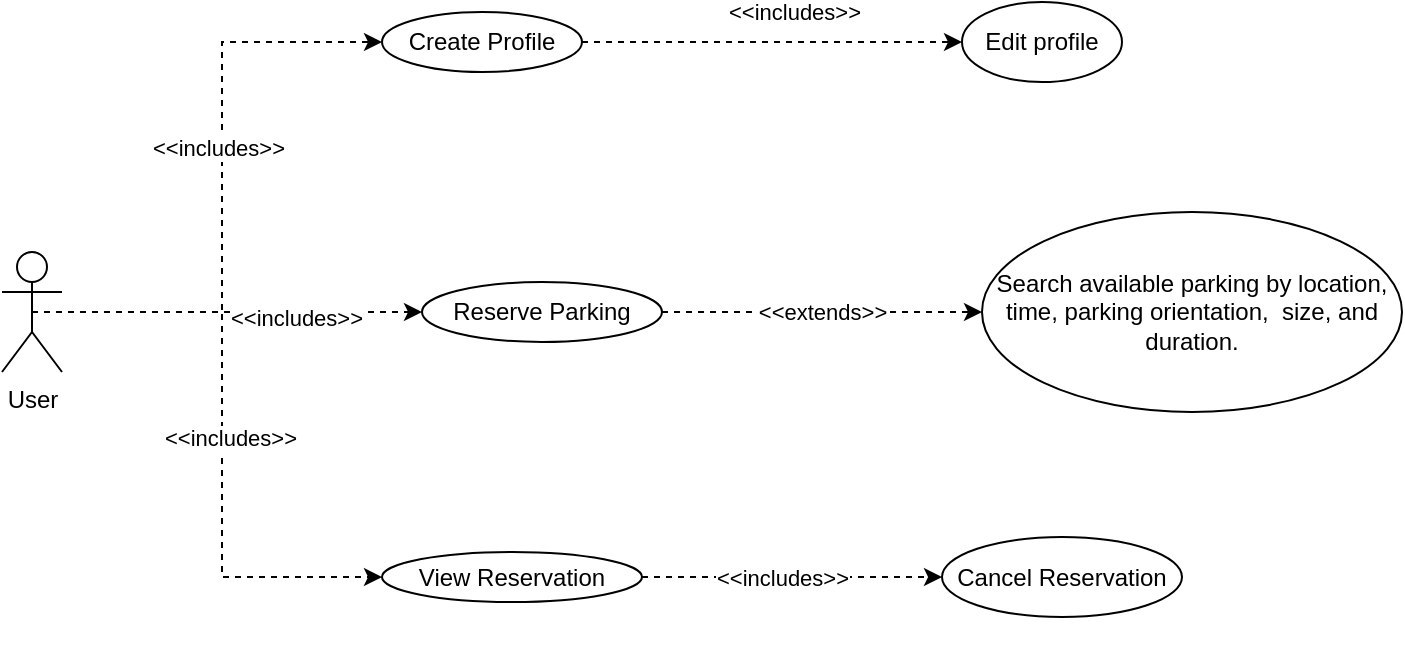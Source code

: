 <mxfile version="14.2.7" type="device"><diagram name="Page-1" id="9f46799a-70d6-7492-0946-bef42562c5a5"><mxGraphModel dx="976" dy="588" grid="1" gridSize="10" guides="1" tooltips="1" connect="1" arrows="1" fold="1" page="1" pageScale="1" pageWidth="1100" pageHeight="850" background="#ffffff" math="0" shadow="0"><root><mxCell id="0"/><mxCell id="1" parent="0"/><mxCell id="d_Lfod0gns1nyRa-H4RZ-13" style="edgeStyle=orthogonalEdgeStyle;rounded=0;orthogonalLoop=1;jettySize=auto;html=1;exitX=0.5;exitY=0.5;exitDx=0;exitDy=0;exitPerimeter=0;entryX=0;entryY=0.5;entryDx=0;entryDy=0;dashed=1;" edge="1" parent="1" source="d_Lfod0gns1nyRa-H4RZ-4" target="d_Lfod0gns1nyRa-H4RZ-7"><mxGeometry relative="1" as="geometry"/></mxCell><mxCell id="d_Lfod0gns1nyRa-H4RZ-23" value="&amp;lt;&amp;lt;includes&amp;gt;&amp;gt;" style="edgeLabel;html=1;align=center;verticalAlign=middle;resizable=0;points=[];" vertex="1" connectable="0" parent="d_Lfod0gns1nyRa-H4RZ-13"><mxGeometry x="0.144" y="2" relative="1" as="geometry"><mxPoint as="offset"/></mxGeometry></mxCell><mxCell id="d_Lfod0gns1nyRa-H4RZ-14" style="edgeStyle=orthogonalEdgeStyle;rounded=0;orthogonalLoop=1;jettySize=auto;html=1;exitX=0.5;exitY=0.5;exitDx=0;exitDy=0;exitPerimeter=0;entryX=0;entryY=0.5;entryDx=0;entryDy=0;dashed=1;" edge="1" parent="1" source="d_Lfod0gns1nyRa-H4RZ-4" target="d_Lfod0gns1nyRa-H4RZ-9"><mxGeometry relative="1" as="geometry"/></mxCell><mxCell id="d_Lfod0gns1nyRa-H4RZ-25" value="&amp;lt;&amp;lt;includes&amp;gt;&amp;gt;" style="edgeLabel;html=1;align=center;verticalAlign=middle;resizable=0;points=[];" vertex="1" connectable="0" parent="d_Lfod0gns1nyRa-H4RZ-14"><mxGeometry x="0.593" relative="1" as="geometry"><mxPoint x="-14" y="-70" as="offset"/></mxGeometry></mxCell><mxCell id="d_Lfod0gns1nyRa-H4RZ-16" style="edgeStyle=orthogonalEdgeStyle;rounded=0;orthogonalLoop=1;jettySize=auto;html=1;exitX=0.5;exitY=0.5;exitDx=0;exitDy=0;exitPerimeter=0;entryX=0;entryY=0.5;entryDx=0;entryDy=0;dashed=1;" edge="1" parent="1" source="d_Lfod0gns1nyRa-H4RZ-4" target="d_Lfod0gns1nyRa-H4RZ-8"><mxGeometry relative="1" as="geometry"/></mxCell><mxCell id="d_Lfod0gns1nyRa-H4RZ-24" value="&amp;lt;&amp;lt;includes&amp;gt;&amp;gt;" style="edgeLabel;html=1;align=center;verticalAlign=middle;resizable=0;points=[];" vertex="1" connectable="0" parent="d_Lfod0gns1nyRa-H4RZ-16"><mxGeometry x="0.348" y="-3" relative="1" as="geometry"><mxPoint as="offset"/></mxGeometry></mxCell><mxCell id="d_Lfod0gns1nyRa-H4RZ-4" value="User" style="shape=umlActor;verticalLabelPosition=bottom;verticalAlign=top;html=1;outlineConnect=0;" vertex="1" parent="1"><mxGeometry x="180" y="210" width="30" height="60" as="geometry"/></mxCell><mxCell id="d_Lfod0gns1nyRa-H4RZ-12" style="edgeStyle=orthogonalEdgeStyle;rounded=0;orthogonalLoop=1;jettySize=auto;html=1;entryX=0;entryY=0.5;entryDx=0;entryDy=0;dashed=1;" edge="1" parent="1" source="d_Lfod0gns1nyRa-H4RZ-7" target="d_Lfod0gns1nyRa-H4RZ-11"><mxGeometry relative="1" as="geometry"/></mxCell><mxCell id="d_Lfod0gns1nyRa-H4RZ-21" value="&amp;lt;&amp;lt;includes&amp;gt;&amp;gt;" style="edgeLabel;html=1;align=center;verticalAlign=middle;resizable=0;points=[];" vertex="1" connectable="0" parent="d_Lfod0gns1nyRa-H4RZ-12"><mxGeometry x="0.138" y="-2" relative="1" as="geometry"><mxPoint x="-2" y="-17" as="offset"/></mxGeometry></mxCell><mxCell id="d_Lfod0gns1nyRa-H4RZ-7" value="Create Profile" style="ellipse;whiteSpace=wrap;html=1;" vertex="1" parent="1"><mxGeometry x="370" y="90" width="100" height="30" as="geometry"/></mxCell><mxCell id="d_Lfod0gns1nyRa-H4RZ-20" style="edgeStyle=orthogonalEdgeStyle;rounded=0;orthogonalLoop=1;jettySize=auto;html=1;exitX=1;exitY=0.5;exitDx=0;exitDy=0;entryX=0;entryY=0.5;entryDx=0;entryDy=0;dashed=1;" edge="1" parent="1" source="d_Lfod0gns1nyRa-H4RZ-8" target="d_Lfod0gns1nyRa-H4RZ-19"><mxGeometry relative="1" as="geometry"/></mxCell><mxCell id="d_Lfod0gns1nyRa-H4RZ-22" value="&amp;lt;&amp;lt;extends&amp;gt;&amp;gt;" style="edgeLabel;html=1;align=center;verticalAlign=middle;resizable=0;points=[];" vertex="1" connectable="0" parent="d_Lfod0gns1nyRa-H4RZ-20"><mxGeometry x="-0.337" y="-2" relative="1" as="geometry"><mxPoint x="27" y="-2" as="offset"/></mxGeometry></mxCell><mxCell id="d_Lfod0gns1nyRa-H4RZ-8" value="Reserve Parking" style="ellipse;whiteSpace=wrap;html=1;" vertex="1" parent="1"><mxGeometry x="390" y="225" width="120" height="30" as="geometry"/></mxCell><mxCell id="d_Lfod0gns1nyRa-H4RZ-15" value="&#10;&#10;&lt;span style=&quot;color: rgb(0, 0, 0); font-family: helvetica; font-size: 11px; font-style: normal; font-weight: 400; letter-spacing: normal; text-align: center; text-indent: 0px; text-transform: none; word-spacing: 0px; background-color: rgb(255, 255, 255); display: inline; float: none;&quot;&gt;&amp;lt;&amp;lt;includes&amp;gt;&amp;gt;&lt;/span&gt;&#10;&#10;" style="edgeStyle=orthogonalEdgeStyle;rounded=0;orthogonalLoop=1;jettySize=auto;html=1;exitX=1;exitY=0.5;exitDx=0;exitDy=0;entryX=0;entryY=0.5;entryDx=0;entryDy=0;dashed=1;" edge="1" parent="1" source="d_Lfod0gns1nyRa-H4RZ-9" target="d_Lfod0gns1nyRa-H4RZ-10"><mxGeometry x="-0.067" relative="1" as="geometry"><mxPoint as="offset"/></mxGeometry></mxCell><mxCell id="d_Lfod0gns1nyRa-H4RZ-9" value="View Reservation" style="ellipse;whiteSpace=wrap;html=1;" vertex="1" parent="1"><mxGeometry x="370" y="360" width="130" height="25" as="geometry"/></mxCell><mxCell id="d_Lfod0gns1nyRa-H4RZ-10" value="Cancel Reservation" style="ellipse;whiteSpace=wrap;html=1;" vertex="1" parent="1"><mxGeometry x="650" y="352.5" width="120" height="40" as="geometry"/></mxCell><mxCell id="d_Lfod0gns1nyRa-H4RZ-11" value="Edit profile" style="ellipse;whiteSpace=wrap;html=1;" vertex="1" parent="1"><mxGeometry x="660" y="85" width="80" height="40" as="geometry"/></mxCell><mxCell id="d_Lfod0gns1nyRa-H4RZ-19" value="Search available parking by location, time, parking orientation,&amp;nbsp; size, and duration." style="ellipse;whiteSpace=wrap;html=1;" vertex="1" parent="1"><mxGeometry x="670" y="190" width="210" height="100" as="geometry"/></mxCell></root></mxGraphModel></diagram></mxfile>